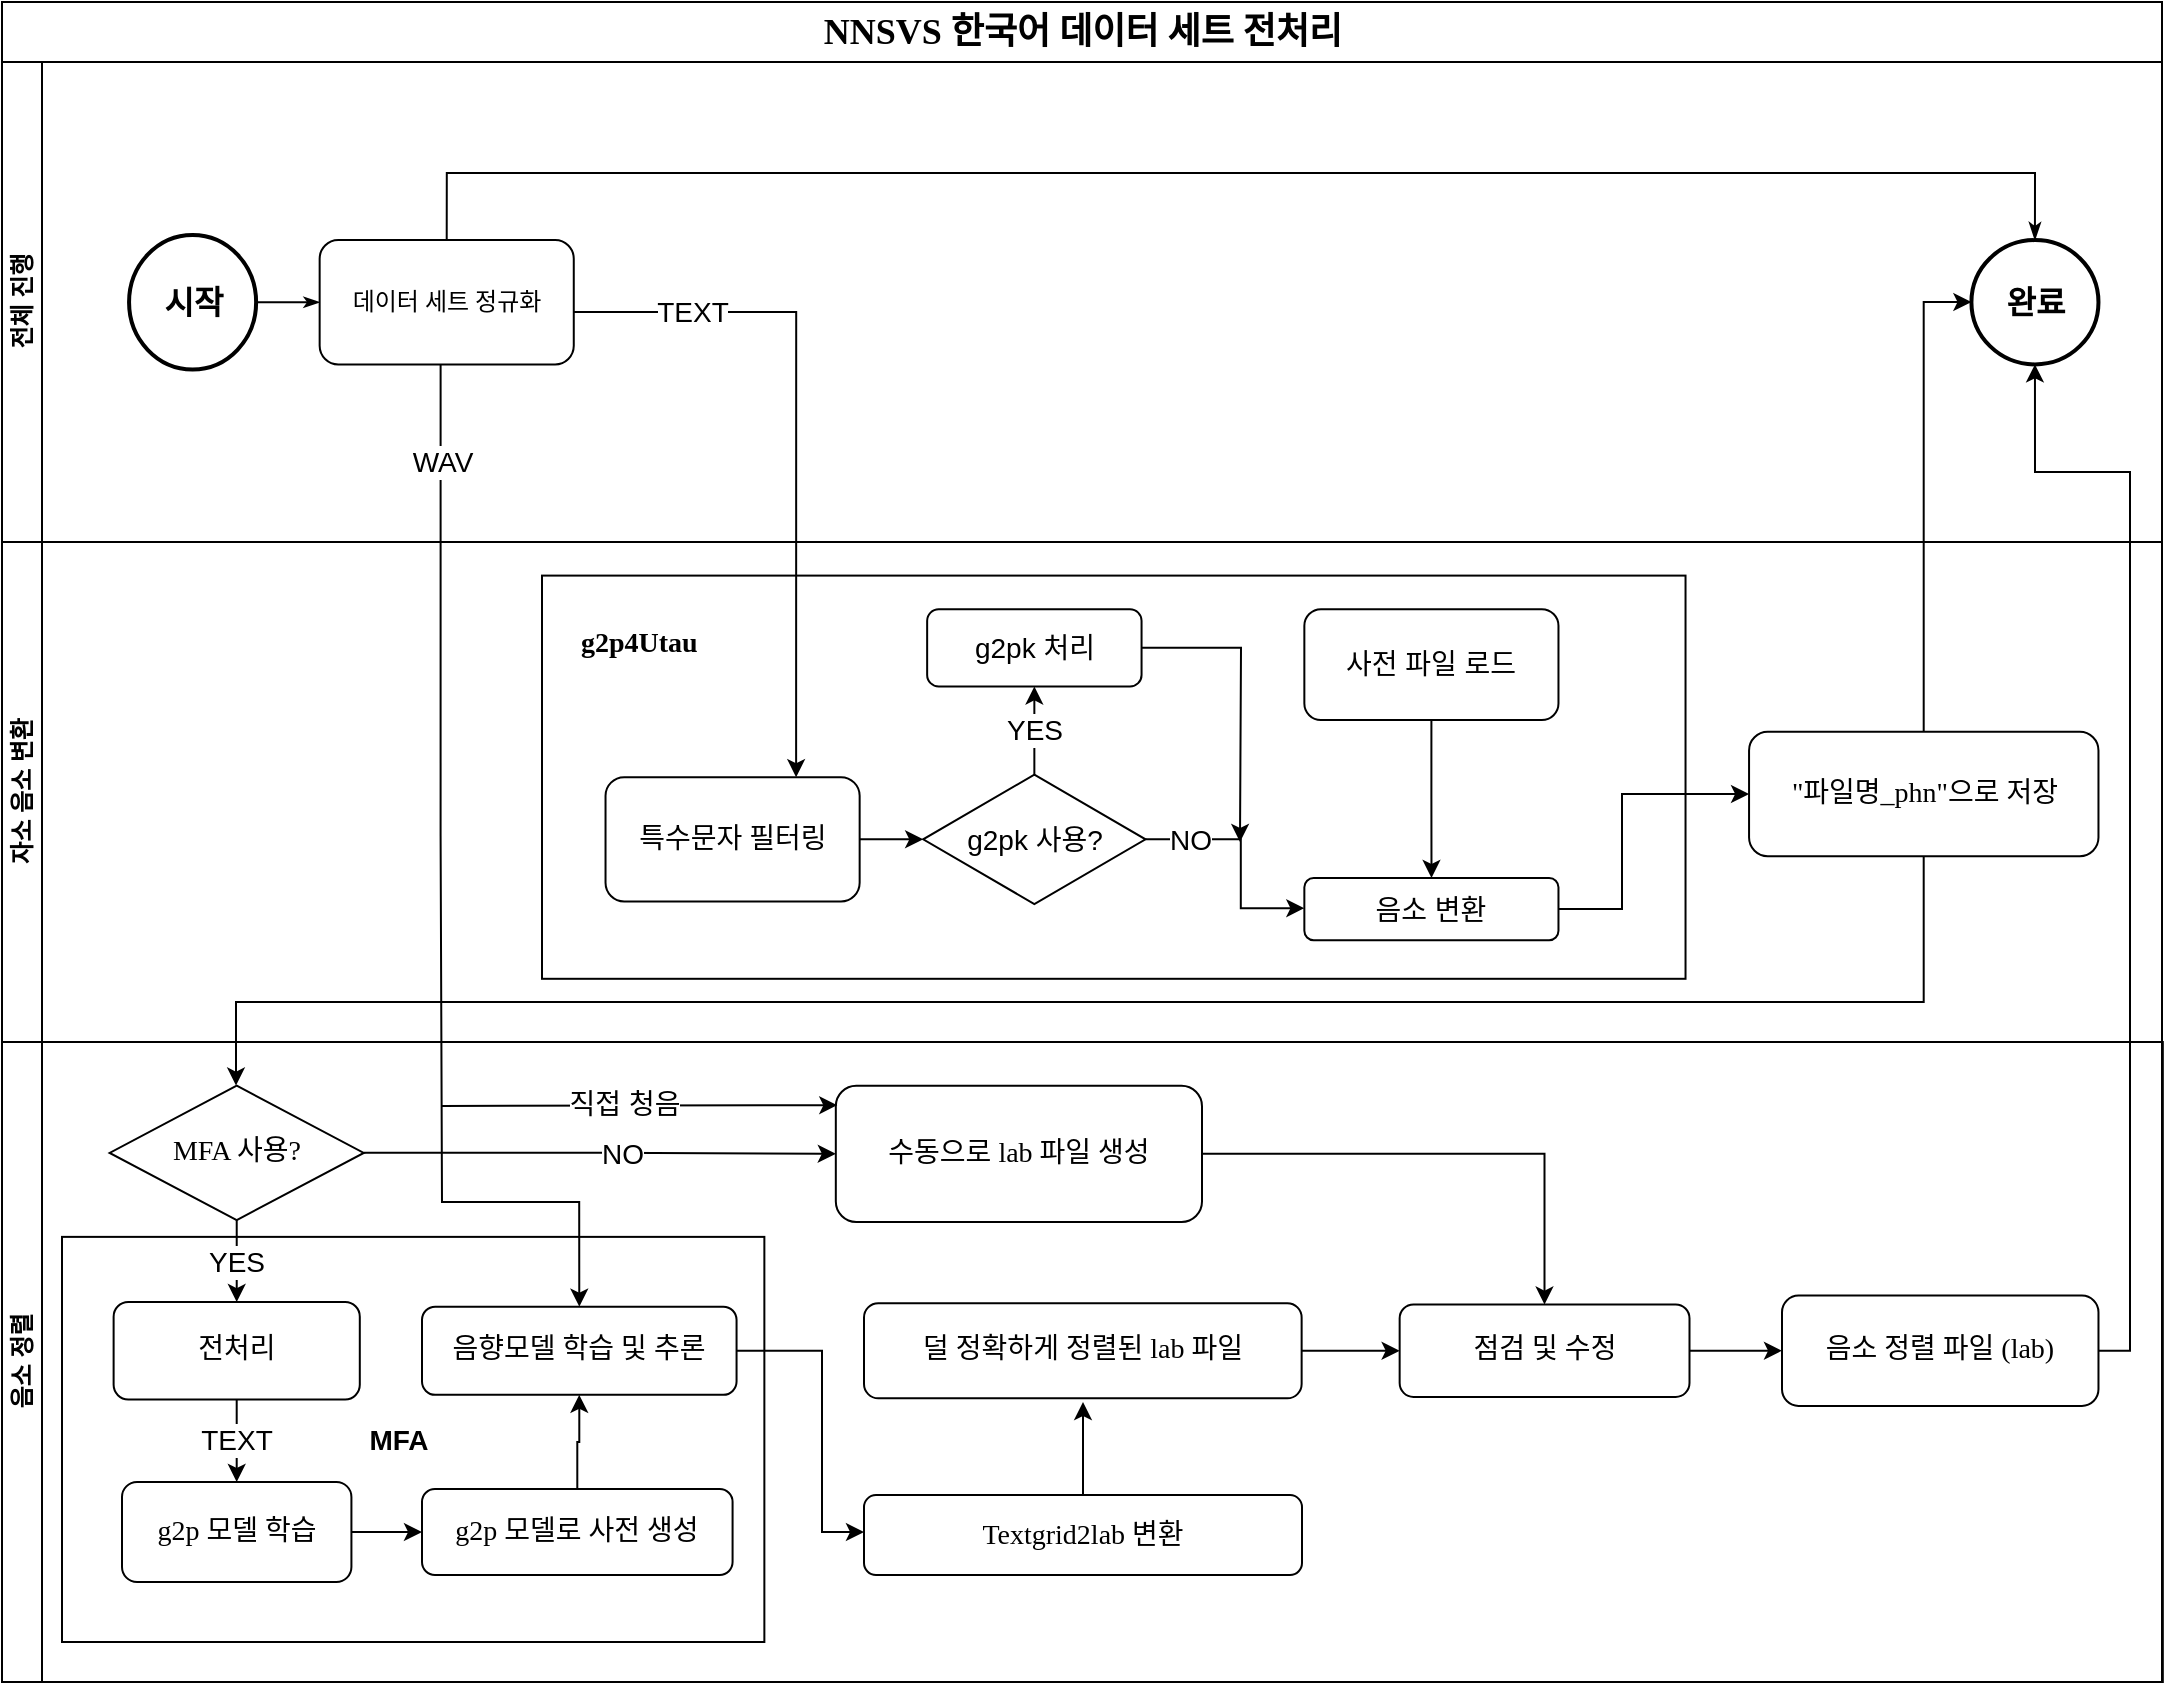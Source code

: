 <mxfile version="17.2.4" type="device"><diagram name="KOR" id="c7488fd3-1785-93aa-aadb-54a6760d102a"><mxGraphModel dx="1102" dy="929" grid="1" gridSize="10" guides="1" tooltips="1" connect="1" arrows="1" fold="1" page="1" pageScale="1" pageWidth="1100" pageHeight="850" background="none" math="0" shadow="0"><root><mxCell id="0"/><mxCell id="1" parent="0"/><mxCell id="2b4e8129b02d487f-1" value="&lt;font style=&quot;font-size: 18px&quot;&gt;NNSVS 한국어 데이터 세트 전처리&lt;/font&gt;" style="swimlane;html=1;childLayout=stackLayout;horizontal=1;startSize=30;horizontalStack=0;rounded=0;shadow=0;labelBackgroundColor=none;strokeWidth=1;fontFamily=Verdana;fontSize=8;align=center;" parent="1" vertex="1"><mxGeometry x="10" width="1080" height="840" as="geometry"/></mxCell><mxCell id="2b4e8129b02d487f-2" value="전체 진행" style="swimlane;html=1;startSize=20;horizontal=0;" parent="2b4e8129b02d487f-1" vertex="1"><mxGeometry y="30" width="1080" height="240" as="geometry"/></mxCell><mxCell id="2b4e8129b02d487f-18" style="edgeStyle=orthogonalEdgeStyle;rounded=0;html=1;labelBackgroundColor=none;startArrow=none;startFill=0;startSize=5;endArrow=classicThin;endFill=1;endSize=5;jettySize=auto;orthogonalLoop=1;strokeWidth=1;fontFamily=Verdana;fontSize=8" parent="2b4e8129b02d487f-2" source="2b4e8129b02d487f-5" target="2b4e8129b02d487f-6" edge="1"><mxGeometry relative="1" as="geometry"/></mxCell><mxCell id="2b4e8129b02d487f-5" value="&lt;font style=&quot;font-size: 16px;&quot;&gt;&lt;span style=&quot;font-size: 16px;&quot;&gt;시작&lt;/span&gt;&lt;/font&gt;" style="ellipse;whiteSpace=wrap;html=1;rounded=0;shadow=0;labelBackgroundColor=none;strokeWidth=2;fontFamily=Verdana;fontSize=16;align=center;fontStyle=1;labelBorderColor=none;" parent="2b4e8129b02d487f-2" vertex="1"><mxGeometry x="63.529" y="86.52" width="63.529" height="67.2" as="geometry"/></mxCell><mxCell id="2b4e8129b02d487f-6" value="&lt;font style=&quot;font-size: 12px&quot;&gt;데이터 세트 정규화&lt;/font&gt;" style="rounded=1;whiteSpace=wrap;html=1;shadow=0;labelBackgroundColor=none;strokeWidth=1;fontFamily=Verdana;fontSize=8;align=center;" parent="2b4e8129b02d487f-2" vertex="1"><mxGeometry x="158.824" y="89.04" width="127.059" height="62.16" as="geometry"/></mxCell><mxCell id="2b4e8129b02d487f-20" style="edgeStyle=orthogonalEdgeStyle;rounded=0;html=1;labelBackgroundColor=none;startArrow=none;startFill=0;startSize=6;endArrow=classicThin;endFill=1;endSize=6;jettySize=auto;orthogonalLoop=1;strokeWidth=1;fontFamily=Verdana;fontSize=8;exitX=0.5;exitY=0;exitDx=0;exitDy=0;entryX=0.5;entryY=0;entryDx=0;entryDy=0;" parent="2b4e8129b02d487f-2" source="2b4e8129b02d487f-6" target="2b4e8129b02d487f-8" edge="1"><mxGeometry relative="1" as="geometry"><mxPoint x="873.529" y="114.24" as="sourcePoint"/><Array as="points"><mxPoint x="222.353" y="55.44"/><mxPoint x="1016.471" y="55.44"/></Array></mxGeometry></mxCell><mxCell id="2b4e8129b02d487f-8" value="완료" style="ellipse;whiteSpace=wrap;html=1;rounded=0;shadow=0;labelBackgroundColor=none;strokeWidth=2;fontFamily=Verdana;fontSize=16;align=center;fontStyle=1" parent="2b4e8129b02d487f-2" vertex="1"><mxGeometry x="984.706" y="89.04" width="63.529" height="62.16" as="geometry"/></mxCell><mxCell id="2b4e8129b02d487f-22" style="edgeStyle=orthogonalEdgeStyle;rounded=0;html=1;entryX=0;entryY=0.5;labelBackgroundColor=none;startArrow=none;startFill=0;startSize=5;endArrow=classicThin;endFill=1;endSize=5;jettySize=auto;orthogonalLoop=1;strokeWidth=1;fontFamily=Verdana;fontSize=8" parent="2b4e8129b02d487f-2" edge="1"><mxGeometry relative="1" as="geometry"><mxPoint x="778.235" y="126" as="sourcePoint"/></mxGeometry></mxCell><mxCell id="2b4e8129b02d487f-23" style="edgeStyle=orthogonalEdgeStyle;rounded=0;html=1;labelBackgroundColor=none;startArrow=none;startFill=0;startSize=5;endArrow=classicThin;endFill=1;endSize=5;jettySize=auto;orthogonalLoop=1;strokeWidth=1;fontFamily=Verdana;fontSize=8" parent="2b4e8129b02d487f-2" edge="1"><mxGeometry relative="1" as="geometry"><mxPoint x="921.176" y="126" as="sourcePoint"/></mxGeometry></mxCell><mxCell id="2b4e8129b02d487f-3" value="음소 정렬" style="swimlane;html=1;startSize=20;horizontal=0;" parent="1" vertex="1"><mxGeometry x="10" y="520" width="1080.41" height="320" as="geometry"/></mxCell><mxCell id="tvfoDrr9WxNeNPNclV85-72" value="&lt;b style=&quot;font-size: 14px&quot;&gt;&amp;nbsp; &amp;nbsp; &amp;nbsp; &amp;nbsp; &amp;nbsp; &amp;nbsp; &amp;nbsp; &amp;nbsp; &amp;nbsp; &amp;nbsp; &amp;nbsp; &amp;nbsp; &amp;nbsp; &amp;nbsp; &amp;nbsp; &amp;nbsp; &amp;nbsp; &amp;nbsp; &amp;nbsp; &amp;nbsp;MFA&lt;/b&gt;" style="rounded=1;whiteSpace=wrap;html=1;fontSize=14;arcSize=0;align=left;" parent="2b4e8129b02d487f-3" vertex="1"><mxGeometry x="30" y="97.44" width="351.18" height="202.56" as="geometry"/></mxCell><mxCell id="tvfoDrr9WxNeNPNclV85-37" value="YES" style="edgeStyle=orthogonalEdgeStyle;rounded=0;orthogonalLoop=1;jettySize=auto;html=1;fontSize=14;strokeColor=default;" parent="2b4e8129b02d487f-3" source="2b4e8129b02d487f-13" target="tvfoDrr9WxNeNPNclV85-36" edge="1"><mxGeometry relative="1" as="geometry"/></mxCell><mxCell id="tvfoDrr9WxNeNPNclV85-68" value="NO" style="edgeStyle=orthogonalEdgeStyle;rounded=0;orthogonalLoop=1;jettySize=auto;html=1;fontSize=14;strokeColor=default;" parent="2b4e8129b02d487f-3" source="2b4e8129b02d487f-13" target="tvfoDrr9WxNeNPNclV85-67" edge="1"><mxGeometry x="0.096" relative="1" as="geometry"><mxPoint as="offset"/></mxGeometry></mxCell><mxCell id="2b4e8129b02d487f-13" value="&lt;font style=&quot;font-size: 14px&quot;&gt;MFA 사용?&lt;/font&gt;" style="strokeWidth=1;html=1;shape=mxgraph.flowchart.decision;whiteSpace=wrap;rounded=1;shadow=0;labelBackgroundColor=none;fontFamily=Verdana;fontSize=8;align=center;" parent="2b4e8129b02d487f-3" vertex="1"><mxGeometry x="53.829" y="21.84" width="127.059" height="67.2" as="geometry"/></mxCell><mxCell id="tvfoDrr9WxNeNPNclV85-39" value="TEXT" style="edgeStyle=orthogonalEdgeStyle;rounded=0;orthogonalLoop=1;jettySize=auto;html=1;entryX=0.5;entryY=0;entryDx=0;entryDy=0;fontSize=14;strokeColor=default;" parent="2b4e8129b02d487f-3" source="tvfoDrr9WxNeNPNclV85-36" target="tvfoDrr9WxNeNPNclV85-38" edge="1"><mxGeometry relative="1" as="geometry"/></mxCell><mxCell id="tvfoDrr9WxNeNPNclV85-36" value="전처리" style="rounded=1;whiteSpace=wrap;html=1;fontSize=14;fontFamily=Verdana;strokeWidth=1;shadow=0;labelBackgroundColor=none;" parent="2b4e8129b02d487f-3" vertex="1"><mxGeometry x="55.81" y="130.02" width="123.09" height="48.72" as="geometry"/></mxCell><mxCell id="tvfoDrr9WxNeNPNclV85-41" value="" style="edgeStyle=orthogonalEdgeStyle;rounded=0;orthogonalLoop=1;jettySize=auto;html=1;fontSize=8;strokeColor=default;" parent="2b4e8129b02d487f-3" source="tvfoDrr9WxNeNPNclV85-38" target="tvfoDrr9WxNeNPNclV85-40" edge="1"><mxGeometry relative="1" as="geometry"/></mxCell><mxCell id="tvfoDrr9WxNeNPNclV85-38" value="g2p 모델 학습" style="rounded=1;whiteSpace=wrap;html=1;fontSize=14;fontFamily=Verdana;strokeWidth=1;shadow=0;labelBackgroundColor=none;" parent="2b4e8129b02d487f-3" vertex="1"><mxGeometry x="60" y="219.97" width="114.71" height="50.03" as="geometry"/></mxCell><mxCell id="tvfoDrr9WxNeNPNclV85-43" value="" style="edgeStyle=orthogonalEdgeStyle;rounded=0;orthogonalLoop=1;jettySize=auto;html=1;fontSize=8;strokeColor=default;" parent="2b4e8129b02d487f-3" source="tvfoDrr9WxNeNPNclV85-40" target="tvfoDrr9WxNeNPNclV85-42" edge="1"><mxGeometry relative="1" as="geometry"/></mxCell><mxCell id="tvfoDrr9WxNeNPNclV85-40" value="g2p 모델로 사전 생성" style="rounded=1;whiteSpace=wrap;html=1;fontSize=14;fontFamily=Verdana;strokeWidth=1;shadow=0;labelBackgroundColor=none;" parent="2b4e8129b02d487f-3" vertex="1"><mxGeometry x="210" y="223.46" width="155.29" height="43.06" as="geometry"/></mxCell><mxCell id="tvfoDrr9WxNeNPNclV85-42" value="음향모델 학습 및 추론" style="rounded=1;whiteSpace=wrap;html=1;fontSize=14;fontFamily=Verdana;strokeWidth=1;shadow=0;labelBackgroundColor=none;" parent="2b4e8129b02d487f-3" vertex="1"><mxGeometry x="210" y="132.32" width="157.28" height="44.1" as="geometry"/></mxCell><mxCell id="tvfoDrr9WxNeNPNclV85-74" value="" style="edgeStyle=orthogonalEdgeStyle;rounded=0;orthogonalLoop=1;jettySize=auto;html=1;fontSize=10;strokeColor=default;" parent="2b4e8129b02d487f-3" source="tvfoDrr9WxNeNPNclV85-65" target="tvfoDrr9WxNeNPNclV85-73" edge="1"><mxGeometry relative="1" as="geometry"/></mxCell><mxCell id="tvfoDrr9WxNeNPNclV85-65" value="&lt;font style=&quot;font-size: 14px&quot;&gt;점검 및 수정&lt;/font&gt;" style="whiteSpace=wrap;html=1;fontSize=8;fontFamily=Verdana;rounded=1;strokeWidth=1;shadow=0;labelBackgroundColor=none;" parent="2b4e8129b02d487f-3" vertex="1"><mxGeometry x="698.824" y="131.258" width="144.926" height="46.183" as="geometry"/></mxCell><mxCell id="tvfoDrr9WxNeNPNclV85-67" value="&lt;font style=&quot;font-size: 14px&quot;&gt;수동으로 lab 파일 생성&lt;/font&gt;" style="rounded=1;whiteSpace=wrap;html=1;fontSize=8;fontFamily=Verdana;strokeWidth=1;shadow=0;labelBackgroundColor=none;" parent="2b4e8129b02d487f-3" vertex="1"><mxGeometry x="416.91" y="21.84" width="183.09" height="68.16" as="geometry"/></mxCell><mxCell id="tvfoDrr9WxNeNPNclV85-73" value="음소 정렬 파일 (lab)" style="rounded=1;whiteSpace=wrap;html=1;fontSize=14;fontFamily=Verdana;strokeWidth=1;shadow=0;labelBackgroundColor=none;" parent="2b4e8129b02d487f-3" vertex="1"><mxGeometry x="890" y="126.81" width="158.24" height="55.14" as="geometry"/></mxCell><mxCell id="tvfoDrr9WxNeNPNclV85-71" style="edgeStyle=orthogonalEdgeStyle;rounded=0;orthogonalLoop=1;jettySize=auto;html=1;fontSize=8;strokeColor=default;" parent="2b4e8129b02d487f-3" source="tvfoDrr9WxNeNPNclV85-67" target="tvfoDrr9WxNeNPNclV85-65" edge="1"><mxGeometry relative="1" as="geometry"><mxPoint x="619.412" y="151.2" as="targetPoint"/></mxGeometry></mxCell><mxCell id="tvfoDrr9WxNeNPNclV85-63" value="&lt;font style=&quot;font-size: 14px&quot;&gt;덜 정확하게 정렬된 lab 파일&lt;/font&gt;" style="whiteSpace=wrap;html=1;fontSize=8;fontFamily=Verdana;rounded=1;strokeWidth=1;shadow=0;labelBackgroundColor=none;" parent="2b4e8129b02d487f-3" vertex="1"><mxGeometry x="431" y="130.59" width="218.82" height="47.58" as="geometry"/></mxCell><mxCell id="tvfoDrr9WxNeNPNclV85-66" value="" style="edgeStyle=orthogonalEdgeStyle;rounded=0;orthogonalLoop=1;jettySize=auto;html=1;fontSize=8;strokeColor=default;" parent="2b4e8129b02d487f-3" source="tvfoDrr9WxNeNPNclV85-63" target="tvfoDrr9WxNeNPNclV85-65" edge="1"><mxGeometry relative="1" as="geometry"/></mxCell><mxCell id="tvfoDrr9WxNeNPNclV85-2" value="자소 음소 변환" style="swimlane;html=1;startSize=20;horizontal=0;" parent="2b4e8129b02d487f-3" vertex="1"><mxGeometry y="-250" width="1080" height="250" as="geometry"/></mxCell><mxCell id="tvfoDrr9WxNeNPNclV85-3" style="edgeStyle=orthogonalEdgeStyle;rounded=0;html=1;labelBackgroundColor=none;startArrow=none;startFill=0;startSize=5;endArrow=classicThin;endFill=1;endSize=5;jettySize=auto;orthogonalLoop=1;strokeWidth=1;fontFamily=Verdana;fontSize=8" parent="tvfoDrr9WxNeNPNclV85-2" edge="1"><mxGeometry relative="1" as="geometry"><mxPoint x="174.706" y="117.6" as="sourcePoint"/></mxGeometry></mxCell><mxCell id="tvfoDrr9WxNeNPNclV85-6" style="edgeStyle=orthogonalEdgeStyle;rounded=0;html=1;labelBackgroundColor=none;startArrow=none;startFill=0;startSize=5;endArrow=classicThin;endFill=1;endSize=5;jettySize=auto;orthogonalLoop=1;strokeWidth=1;fontFamily=Verdana;fontSize=8" parent="tvfoDrr9WxNeNPNclV85-2" edge="1"><mxGeometry relative="1" as="geometry"><mxPoint x="778.235" y="114.24" as="sourcePoint"/></mxGeometry></mxCell><mxCell id="tvfoDrr9WxNeNPNclV85-9" style="edgeStyle=orthogonalEdgeStyle;rounded=0;html=1;entryX=0;entryY=0.5;labelBackgroundColor=none;startArrow=none;startFill=0;startSize=5;endArrow=classicThin;endFill=1;endSize=5;jettySize=auto;orthogonalLoop=1;strokeWidth=1;fontFamily=Verdana;fontSize=8" parent="tvfoDrr9WxNeNPNclV85-2" edge="1"><mxGeometry relative="1" as="geometry"><mxPoint x="778.235" y="126" as="sourcePoint"/></mxGeometry></mxCell><mxCell id="tvfoDrr9WxNeNPNclV85-10" style="edgeStyle=orthogonalEdgeStyle;rounded=0;html=1;labelBackgroundColor=none;startArrow=none;startFill=0;startSize=5;endArrow=classicThin;endFill=1;endSize=5;jettySize=auto;orthogonalLoop=1;strokeWidth=1;fontFamily=Verdana;fontSize=8" parent="tvfoDrr9WxNeNPNclV85-2" edge="1"><mxGeometry relative="1" as="geometry"><mxPoint x="921.176" y="126" as="sourcePoint"/></mxGeometry></mxCell><mxCell id="tvfoDrr9WxNeNPNclV85-12" style="edgeStyle=orthogonalEdgeStyle;rounded=0;html=1;labelBackgroundColor=none;startArrow=none;startFill=0;startSize=5;endArrow=classicThin;endFill=1;endSize=5;jettySize=auto;orthogonalLoop=1;strokeWidth=1;fontFamily=Verdana;fontSize=8" parent="tvfoDrr9WxNeNPNclV85-2" edge="1"><mxGeometry relative="1" as="geometry"><mxPoint x="349.412" y="120.12" as="sourcePoint"/></mxGeometry></mxCell><mxCell id="tvfoDrr9WxNeNPNclV85-31" value="&lt;font style=&quot;font-size: 14px&quot;&gt;&quot;파일명_phn&quot;으로 저장&lt;/font&gt;" style="rounded=1;whiteSpace=wrap;html=1;shadow=0;labelBackgroundColor=none;strokeWidth=1;fontFamily=Verdana;fontSize=8;align=center;" parent="tvfoDrr9WxNeNPNclV85-2" vertex="1"><mxGeometry x="873.529" y="94.92" width="174.706" height="62.16" as="geometry"/></mxCell><mxCell id="tvfoDrr9WxNeNPNclV85-60" value="" style="group;fontSize=20;" parent="tvfoDrr9WxNeNPNclV85-2" vertex="1" connectable="0"><mxGeometry x="270" y="16.8" width="571.765" height="201.6" as="geometry"/></mxCell><mxCell id="tvfoDrr9WxNeNPNclV85-1" value="&lt;b style=&quot;font-size: 14px&quot;&gt;&lt;font style=&quot;font-size: 14px&quot;&gt;&amp;nbsp; &amp;nbsp; &amp;nbsp;g2p4Utau&lt;/font&gt;&lt;/b&gt;&lt;b style=&quot;font-size: 14px&quot;&gt;&lt;font style=&quot;font-size: 14px&quot;&gt;&lt;br&gt;&lt;br&gt;&lt;br&gt;&lt;br&gt;&lt;br&gt;&lt;br&gt;&lt;br&gt;&lt;br&gt;&lt;/font&gt;&lt;br&gt;&lt;/b&gt;" style="rounded=1;whiteSpace=wrap;html=1;shadow=0;labelBackgroundColor=none;strokeWidth=1;fontFamily=Verdana;fontSize=8;align=left;arcSize=0;" parent="tvfoDrr9WxNeNPNclV85-60" vertex="1"><mxGeometry width="571.765" height="201.6" as="geometry"/></mxCell><mxCell id="tvfoDrr9WxNeNPNclV85-16" value="&lt;font style=&quot;font-size: 14px&quot;&gt;특수문자 필터링&lt;/font&gt;" style="rounded=1;whiteSpace=wrap;html=1;shadow=0;labelBackgroundColor=none;strokeWidth=1;fontFamily=Verdana;fontSize=8;align=center;" parent="tvfoDrr9WxNeNPNclV85-60" vertex="1"><mxGeometry x="31.765" y="100.8" width="127.059" height="62.16" as="geometry"/></mxCell><mxCell id="tvfoDrr9WxNeNPNclV85-19" value="&lt;font style=&quot;font-size: 14px&quot;&gt;g2pk 사용?&lt;/font&gt;" style="rhombus;whiteSpace=wrap;html=1;fontSize=8;" parent="tvfoDrr9WxNeNPNclV85-60" vertex="1"><mxGeometry x="190.588" y="99.54" width="111.176" height="64.68" as="geometry"/></mxCell><mxCell id="tvfoDrr9WxNeNPNclV85-18" style="edgeStyle=orthogonalEdgeStyle;rounded=0;orthogonalLoop=1;jettySize=auto;html=1;exitX=1;exitY=0.5;exitDx=0;exitDy=0;entryX=0;entryY=0.5;entryDx=0;entryDy=0;fontSize=10;" parent="tvfoDrr9WxNeNPNclV85-60" source="tvfoDrr9WxNeNPNclV85-16" target="tvfoDrr9WxNeNPNclV85-19" edge="1"><mxGeometry relative="1" as="geometry"><mxPoint x="182.647" y="131.88" as="targetPoint"/></mxGeometry></mxCell><mxCell id="tvfoDrr9WxNeNPNclV85-23" value="&lt;font style=&quot;font-size: 14px&quot;&gt;g2pk 처리&lt;/font&gt;" style="rounded=1;whiteSpace=wrap;html=1;fontSize=8;" parent="tvfoDrr9WxNeNPNclV85-60" vertex="1"><mxGeometry x="192.574" y="16.8" width="107.206" height="38.64" as="geometry"/></mxCell><mxCell id="tvfoDrr9WxNeNPNclV85-24" value="YES" style="edgeStyle=orthogonalEdgeStyle;rounded=0;orthogonalLoop=1;jettySize=auto;html=1;fontSize=14;" parent="tvfoDrr9WxNeNPNclV85-60" source="tvfoDrr9WxNeNPNclV85-19" target="tvfoDrr9WxNeNPNclV85-23" edge="1"><mxGeometry relative="1" as="geometry"/></mxCell><mxCell id="tvfoDrr9WxNeNPNclV85-26" value="&lt;font style=&quot;font-size: 14px&quot;&gt;음소 변환&lt;/font&gt;" style="rounded=1;whiteSpace=wrap;html=1;fontSize=8;" parent="tvfoDrr9WxNeNPNclV85-60" vertex="1"><mxGeometry x="381.176" y="151.2" width="127.059" height="31.08" as="geometry"/></mxCell><mxCell id="tvfoDrr9WxNeNPNclV85-30" value="" style="edgeStyle=orthogonalEdgeStyle;rounded=0;orthogonalLoop=1;jettySize=auto;html=1;fontSize=8;strokeColor=default;exitX=0.5;exitY=1;exitDx=0;exitDy=0;" parent="tvfoDrr9WxNeNPNclV85-60" source="tvfoDrr9WxNeNPNclV85-29" target="tvfoDrr9WxNeNPNclV85-26" edge="1"><mxGeometry relative="1" as="geometry"/></mxCell><mxCell id="tvfoDrr9WxNeNPNclV85-29" value="&lt;font style=&quot;font-size: 14px&quot;&gt;사전 파일 로드&lt;/font&gt;" style="rounded=1;whiteSpace=wrap;html=1;fontSize=8;" parent="tvfoDrr9WxNeNPNclV85-60" vertex="1"><mxGeometry x="381.176" y="16.8" width="127.059" height="55.44" as="geometry"/></mxCell><mxCell id="tvfoDrr9WxNeNPNclV85-27" value="NO" style="edgeStyle=orthogonalEdgeStyle;rounded=0;orthogonalLoop=1;jettySize=auto;html=1;fontSize=14;strokeColor=default;" parent="tvfoDrr9WxNeNPNclV85-60" source="tvfoDrr9WxNeNPNclV85-19" target="tvfoDrr9WxNeNPNclV85-26" edge="1"><mxGeometry x="-0.602" relative="1" as="geometry"><Array as="points"><mxPoint x="349.412" y="132.72"/><mxPoint x="349.412" y="166.32"/></Array><mxPoint as="offset"/></mxGeometry></mxCell><mxCell id="tvfoDrr9WxNeNPNclV85-32" value="" style="edgeStyle=orthogonalEdgeStyle;rounded=0;orthogonalLoop=1;jettySize=auto;html=1;fontSize=8;strokeColor=default;entryX=0;entryY=0.5;entryDx=0;entryDy=0;" parent="tvfoDrr9WxNeNPNclV85-2" source="tvfoDrr9WxNeNPNclV85-26" target="tvfoDrr9WxNeNPNclV85-31" edge="1"><mxGeometry relative="1" as="geometry"><Array as="points"><mxPoint x="810" y="183.12"/><mxPoint x="810" y="126"/></Array></mxGeometry></mxCell><mxCell id="tvfoDrr9WxNeNPNclV85-35" style="edgeStyle=orthogonalEdgeStyle;rounded=0;orthogonalLoop=1;jettySize=auto;html=1;entryX=0.5;entryY=0;entryDx=0;entryDy=0;entryPerimeter=0;fontSize=8;strokeColor=default;" parent="2b4e8129b02d487f-3" source="tvfoDrr9WxNeNPNclV85-31" target="2b4e8129b02d487f-13" edge="1"><mxGeometry relative="1" as="geometry"><Array as="points"><mxPoint x="961" y="-20"/><mxPoint x="117" y="-20"/><mxPoint x="117" y="22"/></Array></mxGeometry></mxCell><mxCell id="72-ZFuFkCx1BnXvtK_bO-5" value="Textgrid2lab 변환" style="whiteSpace=wrap;html=1;fontSize=14;fontFamily=Verdana;rounded=1;strokeWidth=1;shadow=0;labelBackgroundColor=none;" parent="2b4e8129b02d487f-3" vertex="1"><mxGeometry x="431" y="226.55" width="219" height="39.97" as="geometry"/></mxCell><mxCell id="72-ZFuFkCx1BnXvtK_bO-6" value="" style="edgeStyle=orthogonalEdgeStyle;rounded=0;orthogonalLoop=1;jettySize=auto;html=1;fontSize=14;startSize=6;endSize=6;strokeWidth=1;" parent="2b4e8129b02d487f-3" source="tvfoDrr9WxNeNPNclV85-42" target="72-ZFuFkCx1BnXvtK_bO-5" edge="1"><mxGeometry relative="1" as="geometry"><Array as="points"><mxPoint x="410" y="154"/><mxPoint x="410" y="245"/></Array></mxGeometry></mxCell><mxCell id="tvfoDrr9WxNeNPNclV85-28" style="edgeStyle=orthogonalEdgeStyle;rounded=0;orthogonalLoop=1;jettySize=auto;html=1;fontSize=8;strokeColor=default;" parent="1" source="tvfoDrr9WxNeNPNclV85-23" edge="1"><mxGeometry relative="1" as="geometry"><mxPoint x="629" y="420" as="targetPoint"/></mxGeometry></mxCell><mxCell id="tvfoDrr9WxNeNPNclV85-62" value="WAV" style="edgeStyle=orthogonalEdgeStyle;rounded=0;orthogonalLoop=1;jettySize=auto;html=1;entryX=0.5;entryY=0;entryDx=0;entryDy=0;fontSize=14;strokeColor=default;exitX=0.476;exitY=1.001;exitDx=0;exitDy=0;exitPerimeter=0;" parent="1" source="2b4e8129b02d487f-6" target="tvfoDrr9WxNeNPNclV85-42" edge="1"><mxGeometry x="-0.82" y="1" relative="1" as="geometry"><Array as="points"><mxPoint x="229" y="417"/><mxPoint x="230" y="417"/><mxPoint x="230" y="600"/><mxPoint x="299" y="600"/></Array><mxPoint as="offset"/></mxGeometry></mxCell><mxCell id="tvfoDrr9WxNeNPNclV85-70" value="" style="endArrow=classic;rounded=0;fontSize=8;strokeColor=default;entryX=0.004;entryY=0.143;entryDx=0;entryDy=0;entryPerimeter=0;html=1;" parent="1" target="tvfoDrr9WxNeNPNclV85-67" edge="1"><mxGeometry width="50" height="50" relative="1" as="geometry"><mxPoint x="230" y="552" as="sourcePoint"/><mxPoint x="645.294" y="453.6" as="targetPoint"/></mxGeometry></mxCell><mxCell id="tvfoDrr9WxNeNPNclV85-77" value="직접 청음" style="edgeLabel;html=1;align=center;verticalAlign=middle;resizable=0;points=[];fontSize=14;" parent="tvfoDrr9WxNeNPNclV85-70" vertex="1" connectable="0"><mxGeometry x="-0.174" y="1" relative="1" as="geometry"><mxPoint x="9" as="offset"/></mxGeometry></mxCell><mxCell id="tvfoDrr9WxNeNPNclV85-75" style="edgeStyle=orthogonalEdgeStyle;rounded=0;orthogonalLoop=1;jettySize=auto;html=1;entryX=0.5;entryY=1;entryDx=0;entryDy=0;fontSize=10;strokeColor=default;exitX=1;exitY=0.5;exitDx=0;exitDy=0;" parent="1" source="tvfoDrr9WxNeNPNclV85-73" target="2b4e8129b02d487f-8" edge="1"><mxGeometry relative="1" as="geometry"><Array as="points"><mxPoint x="1074" y="674"/><mxPoint x="1074" y="235"/><mxPoint x="1027" y="235"/></Array></mxGeometry></mxCell><mxCell id="tvfoDrr9WxNeNPNclV85-76" style="edgeStyle=orthogonalEdgeStyle;rounded=0;orthogonalLoop=1;jettySize=auto;html=1;entryX=0;entryY=0.5;entryDx=0;entryDy=0;fontSize=10;strokeColor=default;" parent="1" source="tvfoDrr9WxNeNPNclV85-31" target="2b4e8129b02d487f-8" edge="1"><mxGeometry relative="1" as="geometry"><Array as="points"><mxPoint x="971" y="150"/><mxPoint x="995" y="150"/></Array></mxGeometry></mxCell><mxCell id="tvfoDrr9WxNeNPNclV85-25" value="TEXT" style="edgeStyle=orthogonalEdgeStyle;rounded=0;orthogonalLoop=1;jettySize=auto;html=1;entryX=0.75;entryY=0;entryDx=0;entryDy=0;fontSize=14;strokeColor=default;" parent="1" source="2b4e8129b02d487f-6" target="tvfoDrr9WxNeNPNclV85-16" edge="1"><mxGeometry x="-0.657" relative="1" as="geometry"><Array as="points"><mxPoint x="407" y="155"/></Array><mxPoint as="offset"/></mxGeometry></mxCell><mxCell id="72-ZFuFkCx1BnXvtK_bO-7" style="edgeStyle=orthogonalEdgeStyle;rounded=0;orthogonalLoop=1;jettySize=auto;html=1;fontSize=14;startSize=6;endSize=6;strokeWidth=1;" parent="1" source="72-ZFuFkCx1BnXvtK_bO-5" edge="1"><mxGeometry relative="1" as="geometry"><mxPoint x="550.5" y="700" as="targetPoint"/></mxGeometry></mxCell></root></mxGraphModel></diagram></mxfile>